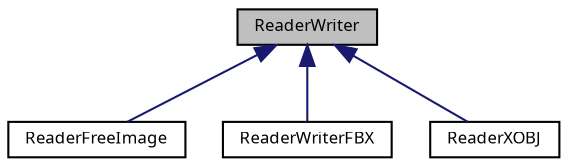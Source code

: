 digraph G
{
  bgcolor="transparent";
  edge [fontname="FreeSans.ttf",fontsize="8",labelfontname="FreeSans.ttf",labelfontsize="8"];
  node [fontname="FreeSans.ttf",fontsize="8",shape=record];
  Node1 [label="ReaderWriter",height=0.2,width=0.4,color="black", fillcolor="grey75", style="filled" fontcolor="black"];
  Node1 -> Node2 [dir=back,color="midnightblue",fontsize="8",style="solid",fontname="FreeSans.ttf"];
  Node2 [label="ReaderFreeImage",height=0.2,width=0.4,color="black",URL="$class_reader_free_image.html"];
  Node1 -> Node3 [dir=back,color="midnightblue",fontsize="8",style="solid",fontname="FreeSans.ttf"];
  Node3 [label="ReaderWriterFBX",height=0.2,width=0.4,color="black",URL="$class_reader_writer_f_b_x.html"];
  Node1 -> Node4 [dir=back,color="midnightblue",fontsize="8",style="solid",fontname="FreeSans.ttf"];
  Node4 [label="ReaderXOBJ",height=0.2,width=0.4,color="black",URL="$class_reader_x_o_b_j.html"];
}
